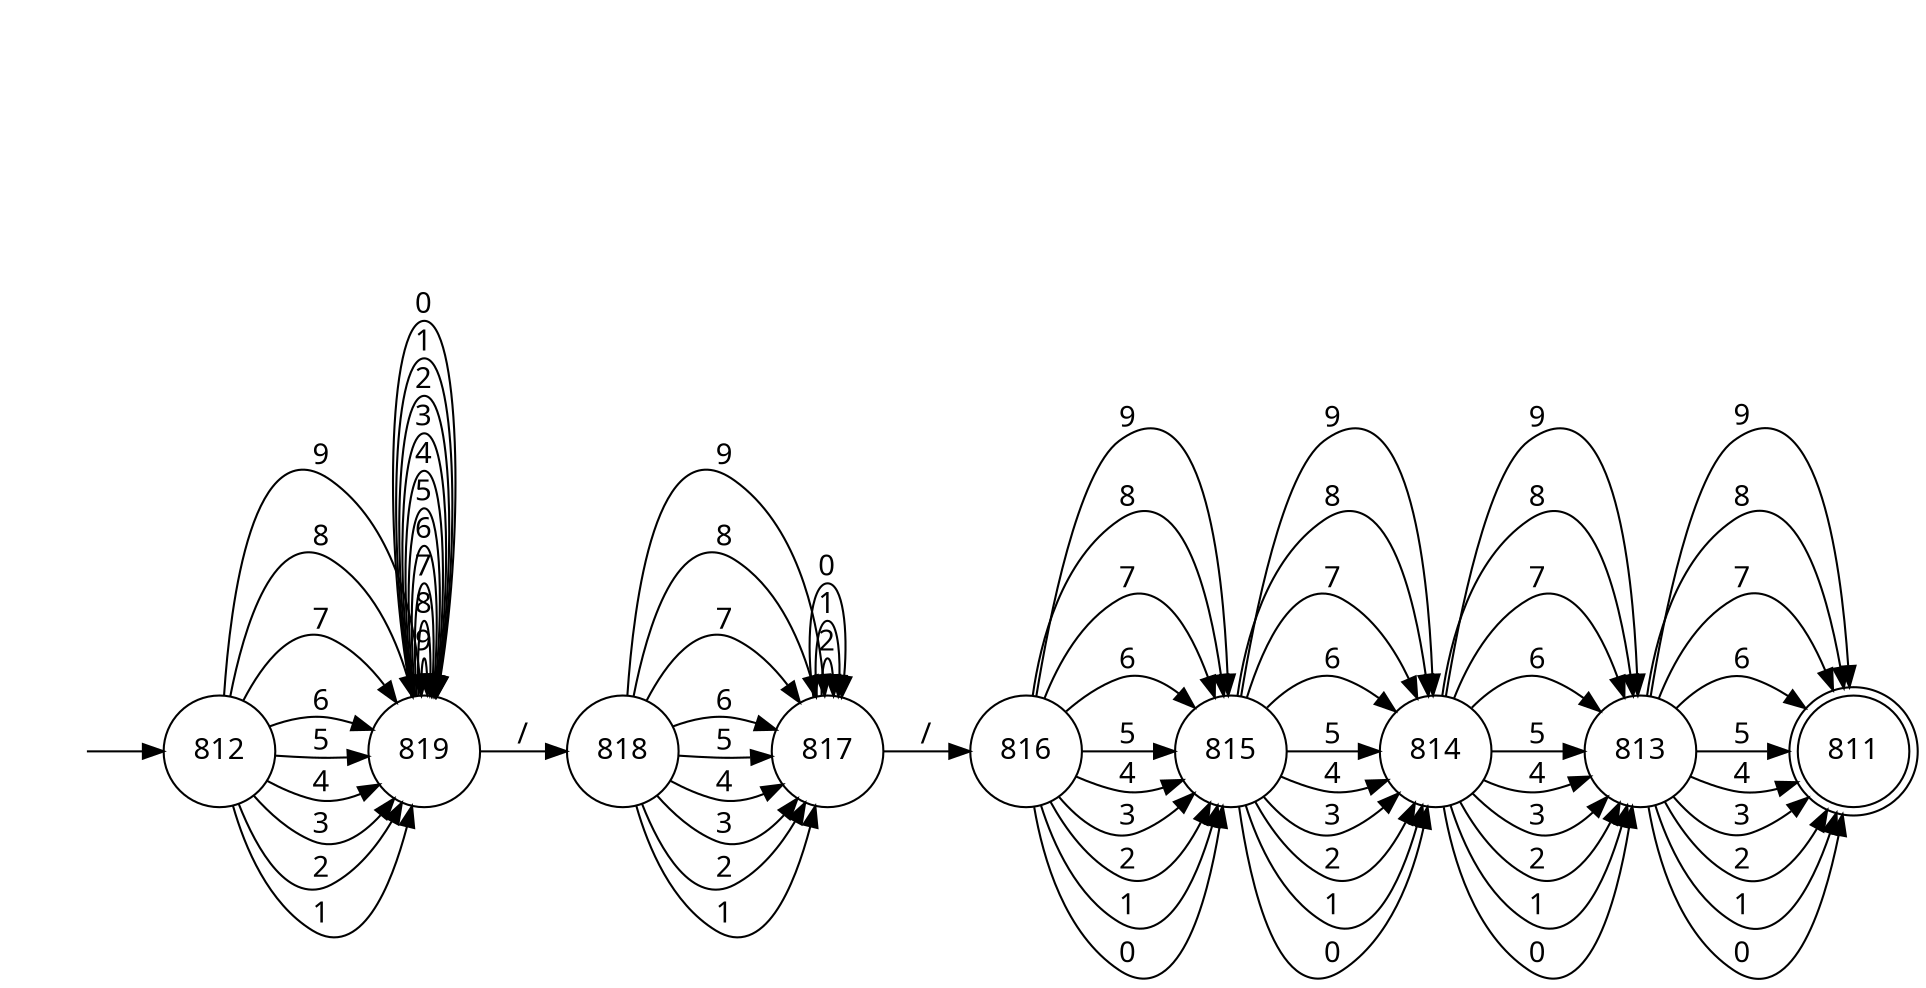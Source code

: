 digraph{
rankdir="LR";
fontname = "Microsoft YaHei";
node [shape = circle, fontname = "Microsoft YaHei"];
edge [fontname = "Microsoft YaHei"];
-1[style=invis];
811 [ shape = doublecircle ];
-1 -> 812;
812 -> 819[ label = "9" ];
812 -> 819[ label = "8" ];
812 -> 819[ label = "7" ];
812 -> 819[ label = "6" ];
812 -> 819[ label = "5" ];
812 -> 819[ label = "4" ];
812 -> 819[ label = "3" ];
812 -> 819[ label = "2" ];
812 -> 819[ label = "1" ];
819 -> 818[ label = "/" ];
819 -> 819[ label = "9" ];
819 -> 819[ label = "8" ];
819 -> 819[ label = "7" ];
819 -> 819[ label = "6" ];
819 -> 819[ label = "5" ];
819 -> 819[ label = "4" ];
819 -> 819[ label = "3" ];
819 -> 819[ label = "2" ];
819 -> 819[ label = "1" ];
819 -> 819[ label = "0" ];
818 -> 817[ label = "9" ];
818 -> 817[ label = "8" ];
818 -> 817[ label = "7" ];
818 -> 817[ label = "6" ];
818 -> 817[ label = "5" ];
818 -> 817[ label = "4" ];
818 -> 817[ label = "3" ];
818 -> 817[ label = "2" ];
818 -> 817[ label = "1" ];
813 -> 811[ label = "9" ];
813 -> 811[ label = "8" ];
813 -> 811[ label = "7" ];
813 -> 811[ label = "6" ];
813 -> 811[ label = "5" ];
813 -> 811[ label = "4" ];
813 -> 811[ label = "3" ];
813 -> 811[ label = "2" ];
813 -> 811[ label = "1" ];
813 -> 811[ label = "0" ];
814 -> 813[ label = "9" ];
814 -> 813[ label = "8" ];
814 -> 813[ label = "7" ];
814 -> 813[ label = "6" ];
814 -> 813[ label = "5" ];
814 -> 813[ label = "4" ];
814 -> 813[ label = "3" ];
814 -> 813[ label = "2" ];
814 -> 813[ label = "1" ];
814 -> 813[ label = "0" ];
815 -> 814[ label = "9" ];
815 -> 814[ label = "8" ];
815 -> 814[ label = "7" ];
815 -> 814[ label = "6" ];
815 -> 814[ label = "5" ];
815 -> 814[ label = "4" ];
815 -> 814[ label = "3" ];
815 -> 814[ label = "2" ];
815 -> 814[ label = "1" ];
815 -> 814[ label = "0" ];
816 -> 815[ label = "9" ];
816 -> 815[ label = "8" ];
816 -> 815[ label = "7" ];
816 -> 815[ label = "6" ];
816 -> 815[ label = "5" ];
816 -> 815[ label = "4" ];
816 -> 815[ label = "3" ];
816 -> 815[ label = "2" ];
816 -> 815[ label = "1" ];
816 -> 815[ label = "0" ];
817 -> 816[ label = "/" ];
817 -> 817[ label = "2" ];
817 -> 817[ label = "1" ];
817 -> 817[ label = "0" ];
}
